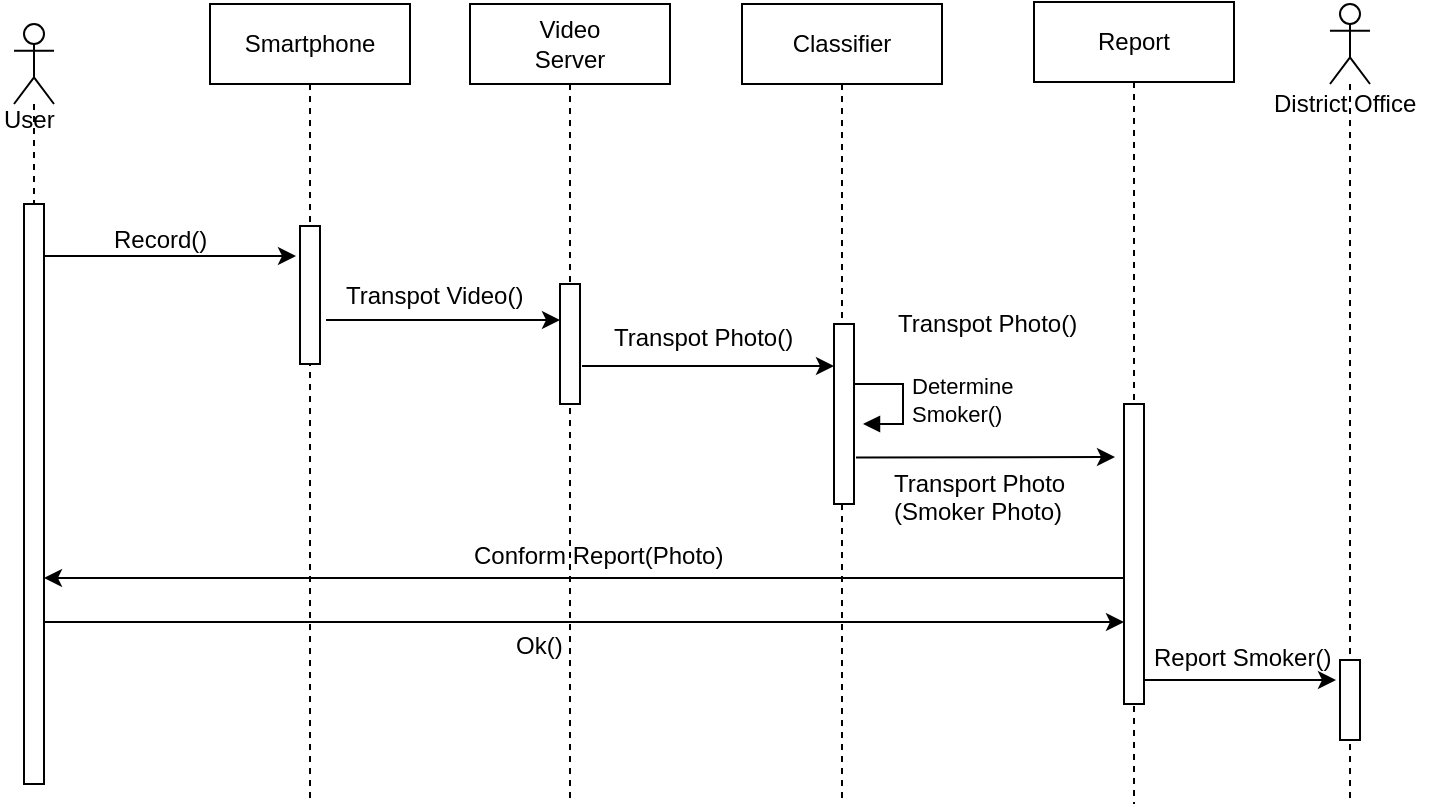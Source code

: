 <mxfile version="10.6.1" type="github"><diagram id="KK0u8GBkPkmVrMxKvYtN" name="Page-1"><mxGraphModel dx="692" dy="458" grid="1" gridSize="10" guides="1" tooltips="1" connect="1" arrows="1" fold="1" page="1" pageScale="1" pageWidth="827" pageHeight="1169" math="0" shadow="0"><root><mxCell id="0"/><mxCell id="1" parent="0"/><mxCell id="jO0IZmUMkaesN1JXX41a-1" value="" style="group" parent="1" vertex="1" connectable="0"><mxGeometry y="10" width="725" height="401" as="geometry"/></mxCell><mxCell id="4thKSHLU41m3VCftFs4J-64" value="&lt;span&gt;Report&lt;/span&gt;&lt;br&gt;" style="shape=umlLifeline;perimeter=lifelinePerimeter;whiteSpace=wrap;html=1;container=1;collapsible=0;recursiveResize=0;outlineConnect=0;" parent="jO0IZmUMkaesN1JXX41a-1" vertex="1"><mxGeometry x="517" width="100" height="401" as="geometry"/></mxCell><mxCell id="4thKSHLU41m3VCftFs4J-63" value="&lt;span&gt;Classifier&lt;/span&gt;&lt;br&gt;" style="shape=umlLifeline;perimeter=lifelinePerimeter;whiteSpace=wrap;html=1;container=1;collapsible=0;recursiveResize=0;outlineConnect=0;" parent="jO0IZmUMkaesN1JXX41a-1" vertex="1"><mxGeometry x="371" y="1" width="100" height="400" as="geometry"/></mxCell><mxCell id="4thKSHLU41m3VCftFs4J-62" value="&lt;span&gt;Video&lt;/span&gt;&lt;br&gt;&lt;span&gt;Server&lt;/span&gt;&lt;br&gt;" style="shape=umlLifeline;perimeter=lifelinePerimeter;whiteSpace=wrap;html=1;container=1;collapsible=0;recursiveResize=0;outlineConnect=0;" parent="jO0IZmUMkaesN1JXX41a-1" vertex="1"><mxGeometry x="235" y="1" width="100" height="400" as="geometry"/></mxCell><mxCell id="4thKSHLU41m3VCftFs4J-61" value="&lt;span&gt;Smartphone&lt;/span&gt;" style="shape=umlLifeline;perimeter=lifelinePerimeter;whiteSpace=wrap;html=1;container=1;collapsible=0;recursiveResize=0;outlineConnect=0;" parent="jO0IZmUMkaesN1JXX41a-1" vertex="1"><mxGeometry x="105" y="1" width="100" height="400" as="geometry"/></mxCell><mxCell id="4thKSHLU41m3VCftFs4J-25" value="" style="html=1;points=[];perimeter=orthogonalPerimeter;" parent="jO0IZmUMkaesN1JXX41a-1" vertex="1"><mxGeometry x="150" y="112" width="10" height="69" as="geometry"/></mxCell><mxCell id="4thKSHLU41m3VCftFs4J-26" value="" style="html=1;points=[];perimeter=orthogonalPerimeter;" parent="jO0IZmUMkaesN1JXX41a-1" vertex="1"><mxGeometry x="280" y="141" width="10" height="60" as="geometry"/></mxCell><mxCell id="4thKSHLU41m3VCftFs4J-27" value="" style="html=1;points=[];perimeter=orthogonalPerimeter;" parent="jO0IZmUMkaesN1JXX41a-1" vertex="1"><mxGeometry x="417" y="161" width="10" height="90" as="geometry"/></mxCell><mxCell id="4thKSHLU41m3VCftFs4J-28" value="" style="html=1;points=[];perimeter=orthogonalPerimeter;" parent="jO0IZmUMkaesN1JXX41a-1" vertex="1"><mxGeometry x="562" y="201" width="10" height="150" as="geometry"/></mxCell><mxCell id="4thKSHLU41m3VCftFs4J-33" value="" style="endArrow=classic;html=1;exitX=1.1;exitY=0.565;exitDx=0;exitDy=0;exitPerimeter=0;" parent="jO0IZmUMkaesN1JXX41a-1" edge="1"><mxGeometry width="50" height="50" relative="1" as="geometry"><mxPoint x="291" y="182" as="sourcePoint"/><mxPoint x="417" y="182" as="targetPoint"/></mxGeometry></mxCell><mxCell id="4thKSHLU41m3VCftFs4J-34" value="" style="endArrow=classic;html=1;exitX=1.3;exitY=0.49;exitDx=0;exitDy=0;exitPerimeter=0;" parent="jO0IZmUMkaesN1JXX41a-1" edge="1"><mxGeometry width="50" height="50" relative="1" as="geometry"><mxPoint x="163" y="159" as="sourcePoint"/><mxPoint x="280" y="159" as="targetPoint"/></mxGeometry></mxCell><mxCell id="4thKSHLU41m3VCftFs4J-35" value="" style="endArrow=classic;html=1;entryX=-0.2;entryY=0.177;entryDx=0;entryDy=0;entryPerimeter=0;" parent="jO0IZmUMkaesN1JXX41a-1" edge="1"><mxGeometry width="50" height="50" relative="1" as="geometry"><mxPoint x="22" y="127" as="sourcePoint"/><mxPoint x="148" y="127" as="targetPoint"/></mxGeometry></mxCell><mxCell id="4thKSHLU41m3VCftFs4J-37" value="Record()" style="text;html=1;resizable=0;points=[];autosize=1;align=left;verticalAlign=top;spacingTop=-4;" parent="jO0IZmUMkaesN1JXX41a-1" vertex="1"><mxGeometry x="55" y="109" width="60" height="20" as="geometry"/></mxCell><mxCell id="4thKSHLU41m3VCftFs4J-38" value="Transpot Video()" style="text;html=1;resizable=0;points=[];autosize=1;align=left;verticalAlign=top;spacingTop=-4;" parent="jO0IZmUMkaesN1JXX41a-1" vertex="1"><mxGeometry x="171" y="137" width="100" height="20" as="geometry"/></mxCell><mxCell id="4thKSHLU41m3VCftFs4J-53" value="Transpot Photo()" style="text;html=1;resizable=0;points=[];autosize=1;align=left;verticalAlign=top;spacingTop=-4;" parent="jO0IZmUMkaesN1JXX41a-1" vertex="1"><mxGeometry x="305" y="158" width="100" height="20" as="geometry"/></mxCell><mxCell id="4thKSHLU41m3VCftFs4J-54" value="Transpot Photo()" style="text;html=1;resizable=0;points=[];autosize=1;align=left;verticalAlign=top;spacingTop=-4;" parent="jO0IZmUMkaesN1JXX41a-1" vertex="1"><mxGeometry x="446.5" y="151" width="100" height="20" as="geometry"/></mxCell><mxCell id="4thKSHLU41m3VCftFs4J-55" value="" style="endArrow=classic;html=1;exitX=1.1;exitY=0.741;exitDx=0;exitDy=0;exitPerimeter=0;" parent="jO0IZmUMkaesN1JXX41a-1" source="4thKSHLU41m3VCftFs4J-27" edge="1"><mxGeometry width="50" height="50" relative="1" as="geometry"><mxPoint x="455" y="228" as="sourcePoint"/><mxPoint x="557.5" y="227.5" as="targetPoint"/></mxGeometry></mxCell><mxCell id="4thKSHLU41m3VCftFs4J-60" value="" style="endArrow=classic;html=1;exitX=0.017;exitY=0.852;exitDx=0;exitDy=0;exitPerimeter=0;" parent="jO0IZmUMkaesN1JXX41a-1" edge="1"><mxGeometry width="50" height="50" relative="1" as="geometry"><mxPoint x="562" y="288" as="sourcePoint"/><mxPoint x="22" y="288" as="targetPoint"/></mxGeometry></mxCell><mxCell id="4thKSHLU41m3VCftFs4J-65" value="" style="shape=umlLifeline;participant=umlActor;perimeter=lifelinePerimeter;whiteSpace=wrap;html=1;container=1;collapsible=0;recursiveResize=0;verticalAlign=top;spacingTop=36;labelBackgroundColor=#ffffff;outlineConnect=0;" parent="jO0IZmUMkaesN1JXX41a-1" vertex="1"><mxGeometry x="7" y="11" width="20" height="380" as="geometry"/></mxCell><mxCell id="4thKSHLU41m3VCftFs4J-36" value="" style="html=1;points=[];perimeter=orthogonalPerimeter;" parent="4thKSHLU41m3VCftFs4J-65" vertex="1"><mxGeometry x="5" y="90" width="10" height="290" as="geometry"/></mxCell><mxCell id="4thKSHLU41m3VCftFs4J-66" value="" style="shape=umlLifeline;participant=umlActor;perimeter=lifelinePerimeter;whiteSpace=wrap;html=1;container=1;collapsible=0;recursiveResize=0;verticalAlign=top;spacingTop=36;labelBackgroundColor=#ffffff;outlineConnect=0;" parent="jO0IZmUMkaesN1JXX41a-1" vertex="1"><mxGeometry x="665" y="1" width="20" height="400" as="geometry"/></mxCell><mxCell id="4thKSHLU41m3VCftFs4J-67" value="" style="endArrow=classic;html=1;entryX=-0.033;entryY=0.802;entryDx=0;entryDy=0;entryPerimeter=0;" parent="jO0IZmUMkaesN1JXX41a-1" edge="1"><mxGeometry width="50" height="50" relative="1" as="geometry"><mxPoint x="22" y="310" as="sourcePoint"/><mxPoint x="562" y="310" as="targetPoint"/></mxGeometry></mxCell><mxCell id="4thKSHLU41m3VCftFs4J-68" value="" style="html=1;points=[];perimeter=orthogonalPerimeter;" parent="jO0IZmUMkaesN1JXX41a-1" vertex="1"><mxGeometry x="670" y="329" width="10" height="40" as="geometry"/></mxCell><mxCell id="4thKSHLU41m3VCftFs4J-70" value="" style="endArrow=classic;html=1;entryX=-0.167;entryY=0.442;entryDx=0;entryDy=0;entryPerimeter=0;" parent="jO0IZmUMkaesN1JXX41a-1" edge="1"><mxGeometry width="50" height="50" relative="1" as="geometry"><mxPoint x="572" y="339" as="sourcePoint"/><mxPoint x="668" y="339" as="targetPoint"/></mxGeometry></mxCell><mxCell id="4thKSHLU41m3VCftFs4J-73" value="Conform Report(Photo)" style="text;html=1;resizable=0;points=[];autosize=1;align=left;verticalAlign=top;spacingTop=-4;" parent="jO0IZmUMkaesN1JXX41a-1" vertex="1"><mxGeometry x="235" y="267" width="140" height="20" as="geometry"/></mxCell><mxCell id="4thKSHLU41m3VCftFs4J-74" value="Ok()" style="text;html=1;resizable=0;points=[];autosize=1;align=left;verticalAlign=top;spacingTop=-4;" parent="jO0IZmUMkaesN1JXX41a-1" vertex="1"><mxGeometry x="256" y="312" width="40" height="20" as="geometry"/></mxCell><mxCell id="4thKSHLU41m3VCftFs4J-76" value="Report Smoker()" style="text;html=1;resizable=0;points=[];autosize=1;align=left;verticalAlign=top;spacingTop=-4;" parent="jO0IZmUMkaesN1JXX41a-1" vertex="1"><mxGeometry x="575" y="318" width="100" height="20" as="geometry"/></mxCell><mxCell id="4thKSHLU41m3VCftFs4J-84" value="Determine&lt;br&gt;Smoker()&lt;br&gt;" style="edgeStyle=orthogonalEdgeStyle;html=1;align=left;spacingLeft=2;endArrow=block;rounded=0;entryX=1;entryY=0;" parent="jO0IZmUMkaesN1JXX41a-1" edge="1"><mxGeometry relative="1" as="geometry"><mxPoint x="426.5" y="191" as="sourcePoint"/><Array as="points"><mxPoint x="451.5" y="191"/></Array><mxPoint x="431.5" y="211" as="targetPoint"/></mxGeometry></mxCell><mxCell id="4thKSHLU41m3VCftFs4J-85" value="Transport Photo &lt;br&gt;(Smoker&amp;nbsp;Photo)&lt;br&gt;" style="text;html=1;resizable=0;points=[];autosize=1;align=left;verticalAlign=top;spacingTop=-4;" parent="jO0IZmUMkaesN1JXX41a-1" vertex="1"><mxGeometry x="444.5" y="231" width="100" height="30" as="geometry"/></mxCell><mxCell id="4thKSHLU41m3VCftFs4J-90" value="District Office" style="text;html=1;resizable=0;points=[];autosize=1;align=left;verticalAlign=top;spacingTop=-4;" parent="jO0IZmUMkaesN1JXX41a-1" vertex="1"><mxGeometry x="635" y="41" width="90" height="20" as="geometry"/></mxCell><mxCell id="4thKSHLU41m3VCftFs4J-91" value="User" style="text;html=1;resizable=0;points=[];autosize=1;align=left;verticalAlign=top;spacingTop=-4;" parent="jO0IZmUMkaesN1JXX41a-1" vertex="1"><mxGeometry y="49" width="40" height="20" as="geometry"/></mxCell></root></mxGraphModel></diagram></mxfile>